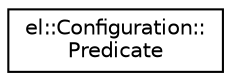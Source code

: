 digraph "Graphical Class Hierarchy"
{
  edge [fontname="Helvetica",fontsize="10",labelfontname="Helvetica",labelfontsize="10"];
  node [fontname="Helvetica",fontsize="10",shape=record];
  rankdir="LR";
  Node1 [label="el::Configuration::\lPredicate",height=0.2,width=0.4,color="black", fillcolor="white", style="filled",URL="$classel_1_1_configuration_1_1_predicate.html",tooltip="Used to find configuration from configuration (pointers) repository. Avoid using it. "];
}
